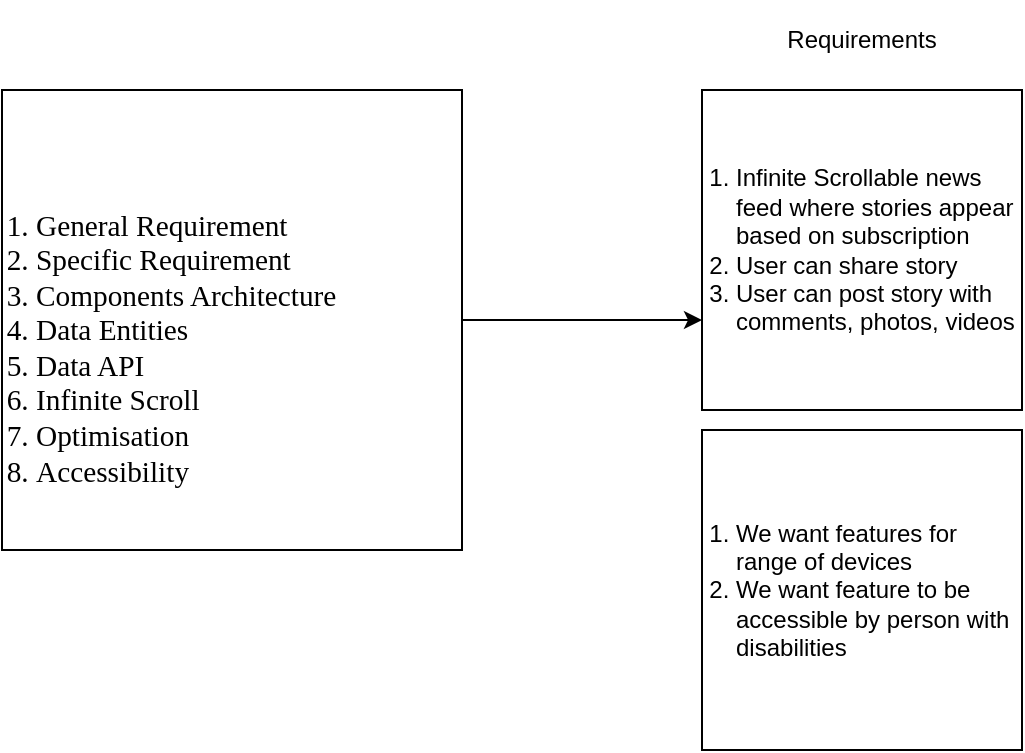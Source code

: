 <mxfile version="24.7.10">
  <diagram name="Page-1" id="wiHIIT0iv7PbtbdRAfoR">
    <mxGraphModel dx="1242" dy="819" grid="1" gridSize="10" guides="1" tooltips="1" connect="1" arrows="1" fold="1" page="1" pageScale="1" pageWidth="850" pageHeight="1100" math="0" shadow="0">
      <root>
        <mxCell id="0" />
        <mxCell id="1" parent="0" />
        <mxCell id="6io6YEuYEZrszhs8v_QH-4" value="" style="edgeStyle=orthogonalEdgeStyle;rounded=0;orthogonalLoop=1;jettySize=auto;html=1;" edge="1" parent="1" source="6io6YEuYEZrszhs8v_QH-1">
          <mxGeometry relative="1" as="geometry">
            <mxPoint x="390" y="235" as="targetPoint" />
          </mxGeometry>
        </mxCell>
        <mxCell id="6io6YEuYEZrszhs8v_QH-1" value="&lt;br&gt;&lt;br&gt;&lt;br&gt;&lt;br&gt;&lt;br&gt;&lt;br&gt;&lt;ol style=&quot;direction: ltr; unicode-bidi: embed; margin-top: 0in; margin-bottom: 0in; padding-left: 15px;&quot; type=&quot;1&quot;&gt;&lt;div style=&quot;text-align: justify;&quot;&gt;&lt;font face=&quot;Calibri&quot;&gt;&lt;span style=&quot;font-size: 14.667px;&quot;&gt;&lt;br&gt;&lt;/span&gt;&lt;/font&gt;&lt;/div&gt; &lt;li lang=&quot;en-US&quot; style=&quot;text-align: justify; font-family: Calibri; font-size: 11pt; margin-top: 0px; margin-bottom: 0px; vertical-align: middle;&quot; value=&quot;1&quot;&gt;&lt;span style=&quot;font-size: 11pt;&quot;&gt;General Requirement&lt;/span&gt;&lt;/li&gt; &lt;li lang=&quot;en-US&quot; style=&quot;text-align: justify; font-family: Calibri; font-size: 11pt; margin-top: 0px; margin-bottom: 0px; vertical-align: middle;&quot;&gt;&lt;span style=&quot;font-size: 11pt;&quot;&gt;Specific Requirement&lt;/span&gt;&lt;/li&gt; &lt;li lang=&quot;en-US&quot; style=&quot;text-align: justify; font-family: Calibri; font-size: 11pt; margin-top: 0px; margin-bottom: 0px; vertical-align: middle;&quot;&gt;&lt;span style=&quot;font-size: 11pt;&quot;&gt;Components Architecture&lt;/span&gt;&lt;/li&gt;&lt;li lang=&quot;en-US&quot; style=&quot;text-align: justify; font-family: Calibri; font-size: 11pt; margin-top: 0px; margin-bottom: 0px; vertical-align: middle;&quot;&gt;&lt;span style=&quot;font-size: 11pt;&quot;&gt;&lt;span style=&quot;&quot;&gt;Data Entities&lt;/span&gt;&lt;br&gt;&lt;/span&gt;&lt;/li&gt;&lt;li lang=&quot;en-US&quot; style=&quot;text-align: justify; font-family: Calibri; font-size: 11pt; margin-top: 0px; margin-bottom: 0px; vertical-align: middle;&quot;&gt;&lt;span style=&quot;font-size: 11pt;&quot;&gt;Data API&lt;/span&gt;&lt;/li&gt;&lt;li lang=&quot;en-US&quot; style=&quot;text-align: justify; font-family: Calibri; font-size: 11pt; margin-top: 0px; margin-bottom: 0px; vertical-align: middle;&quot;&gt;&lt;span style=&quot;font-size: 11pt;&quot;&gt;Infinite Scroll&lt;/span&gt;&lt;/li&gt;&lt;li lang=&quot;en-US&quot; style=&quot;text-align: justify; font-family: Calibri; font-size: 11pt; margin-top: 0px; margin-bottom: 0px; vertical-align: middle;&quot;&gt;&lt;span style=&quot;font-size: 11pt;&quot;&gt;Optimisation&lt;/span&gt;&lt;/li&gt;&lt;li lang=&quot;en-US&quot; style=&quot;text-align: justify; font-family: Calibri; font-size: 11pt; margin-top: 0px; margin-bottom: 0px; vertical-align: middle;&quot;&gt;&lt;span style=&quot;font-size: 11pt;&quot;&gt;Accessibility&lt;/span&gt;&lt;/li&gt;&lt;br&gt; &lt;/ol&gt;&lt;div style=&quot;&quot;&gt;&lt;br&gt;&lt;/div&gt;&lt;ol style=&quot;direction: ltr; unicode-bidi: embed; margin-top: 0in; margin-bottom: 0in; font-family: Calibri; font-size: 11pt;&quot; type=&quot;1&quot;&gt;&lt;br&gt;&lt;/ol&gt;&lt;br&gt;&lt;div&gt;&lt;br&gt;&lt;/div&gt;" style="whiteSpace=wrap;html=1;aspect=fixed;align=left;" vertex="1" parent="1">
          <mxGeometry x="40" y="120" width="230" height="230" as="geometry" />
        </mxCell>
        <mxCell id="6io6YEuYEZrszhs8v_QH-5" value="&lt;ol style=&quot;padding-left: 15px;&quot;&gt;&lt;li&gt;Infinite Scrollable news feed where stories appear based on subscription&lt;/li&gt;&lt;li&gt;User can share story&lt;/li&gt;&lt;li&gt;User can post story with comments, photos, videos&lt;/li&gt;&lt;/ol&gt;" style="whiteSpace=wrap;html=1;aspect=fixed;align=left;" vertex="1" parent="1">
          <mxGeometry x="390" y="120" width="160" height="160" as="geometry" />
        </mxCell>
        <mxCell id="6io6YEuYEZrszhs8v_QH-6" value="Requirements" style="text;html=1;align=center;verticalAlign=middle;whiteSpace=wrap;rounded=0;" vertex="1" parent="1">
          <mxGeometry x="440" y="80" width="60" height="30" as="geometry" />
        </mxCell>
        <mxCell id="6io6YEuYEZrszhs8v_QH-8" value="&lt;ol style=&quot;padding-left: 15px;&quot;&gt;&lt;li&gt;&lt;span style=&quot;background-color: initial;&quot;&gt;We want features for range of devices&lt;/span&gt;&lt;/li&gt;&lt;li&gt;&lt;span style=&quot;background-color: initial;&quot;&gt;We want feature to be accessible by person with disabilities&lt;/span&gt;&lt;/li&gt;&lt;/ol&gt;" style="whiteSpace=wrap;html=1;aspect=fixed;align=left;" vertex="1" parent="1">
          <mxGeometry x="390" y="290" width="160" height="160" as="geometry" />
        </mxCell>
      </root>
    </mxGraphModel>
  </diagram>
</mxfile>
